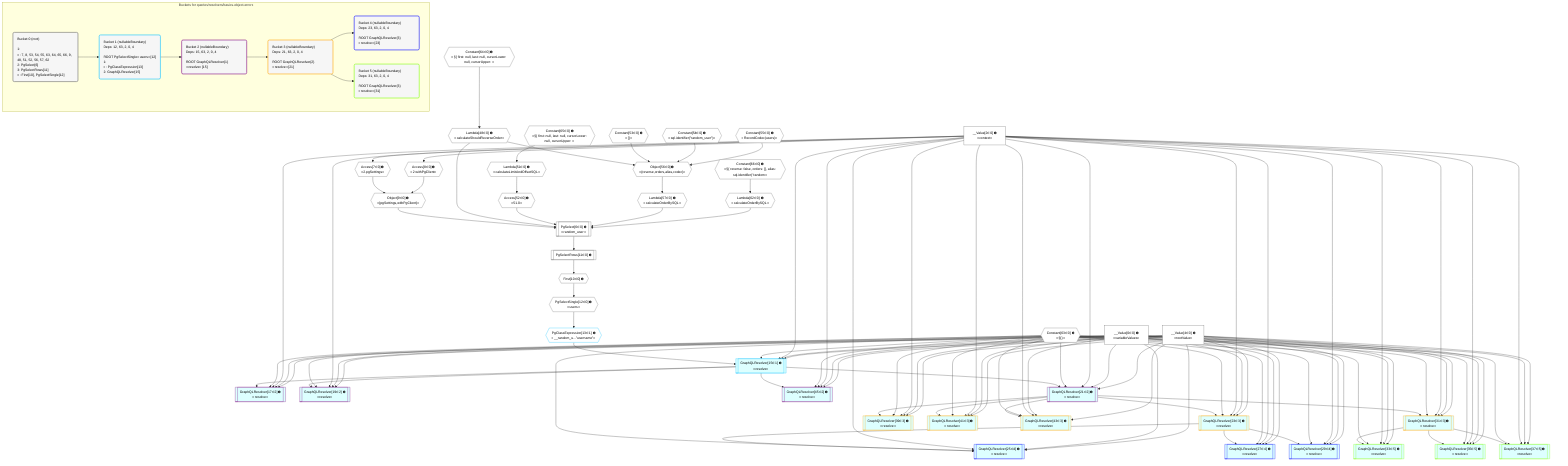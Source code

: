 %%{init: {'themeVariables': { 'fontSize': '12px'}}}%%
graph TD
    classDef path fill:#eee,stroke:#000,color:#000
    classDef plan fill:#fff,stroke-width:1px,color:#000
    classDef itemplan fill:#fff,stroke-width:2px,color:#000
    classDef unbatchedplan fill:#dff,stroke-width:1px,color:#000
    classDef sideeffectplan fill:#fcc,stroke-width:2px,color:#000
    classDef bucket fill:#f6f6f6,color:#000,stroke-width:2px,text-align:left


    %% plan dependencies
    PgSelect6[["PgSelect[6∈0] ➊<br />ᐸrandom_userᐳ"]]:::plan
    Object9{{"Object[9∈0] ➊<br />ᐸ{pgSettings,withPgClient}ᐳ"}}:::plan
    Lambda48{{"Lambda[48∈0] ➊<br />ᐸcalculateShouldReverseOrderᐳ"}}:::plan
    Access52{{"Access[52∈0] ➊<br />ᐸ51.0ᐳ"}}:::plan
    Lambda57{{"Lambda[57∈0] ➊<br />ᐸcalculateOrderBySQLᐳ"}}:::plan
    Lambda62{{"Lambda[62∈0] ➊<br />ᐸcalculateOrderBySQLᐳ"}}:::plan
    Object9 & Lambda48 & Access52 & Lambda57 & Lambda62 --> PgSelect6
    Object56{{"Object[56∈0] ➊<br />ᐸ{reverse,orders,alias,codec}ᐳ"}}:::plan
    Constant53{{"Constant[53∈0] ➊<br />ᐸ[]ᐳ"}}:::plan
    Constant54{{"Constant[54∈0] ➊<br />ᐸsql.identifier(”random_user”)ᐳ"}}:::plan
    Constant55{{"Constant[55∈0] ➊<br />ᐸRecordCodec(users)ᐳ"}}:::plan
    Lambda48 & Constant53 & Constant54 & Constant55 --> Object56
    Access7{{"Access[7∈0] ➊<br />ᐸ2.pgSettingsᐳ"}}:::plan
    Access8{{"Access[8∈0] ➊<br />ᐸ2.withPgClientᐳ"}}:::plan
    Access7 & Access8 --> Object9
    __Value2["__Value[2∈0] ➊<br />ᐸcontextᐳ"]:::plan
    __Value2 --> Access7
    __Value2 --> Access8
    First10{{"First[10∈0] ➊"}}:::plan
    PgSelectRows11[["PgSelectRows[11∈0] ➊"]]:::plan
    PgSelectRows11 --> First10
    PgSelect6 --> PgSelectRows11
    PgSelectSingle12{{"PgSelectSingle[12∈0] ➊<br />ᐸusersᐳ"}}:::plan
    First10 --> PgSelectSingle12
    Constant64{{"Constant[64∈0] ➊<br />ᐸ§{ first: null, last: null, cursorLower: null, cursorUpper: ᐳ"}}:::plan
    Constant64 --> Lambda48
    Lambda51{{"Lambda[51∈0] ➊<br />ᐸcalculateLimitAndOffsetSQLᐳ"}}:::plan
    Constant65{{"Constant[65∈0] ➊<br />ᐸ§{ first: null, last: null, cursorLower: null, cursorUpper: ᐳ"}}:::plan
    Constant65 --> Lambda51
    Lambda51 --> Access52
    Object56 --> Lambda57
    Constant66{{"Constant[66∈0] ➊<br />ᐸ§{ reverse: false, orders: [], alias: sql.identifier(”randomᐳ"}}:::plan
    Constant66 --> Lambda62
    __Value0["__Value[0∈0] ➊<br />ᐸvariableValuesᐳ"]:::plan
    __Value4["__Value[4∈0] ➊<br />ᐸrootValueᐳ"]:::plan
    Constant63{{"Constant[63∈0] ➊<br />ᐸ§{}ᐳ"}}:::plan
    GraphQLResolver15[["GraphQLResolver[15∈1] ➊<br />ᐸresolveᐳ"]]:::unbatchedplan
    PgClassExpression13{{"PgClassExpression[13∈1] ➊<br />ᐸ__random_u...”username”ᐳ"}}:::plan
    PgClassExpression13 & Constant63 & __Value2 & __Value0 & __Value4 --> GraphQLResolver15
    PgSelectSingle12 --> PgClassExpression13
    GraphQLResolver17[["GraphQLResolver[17∈2] ➊<br />ᐸresolveᐳ"]]:::unbatchedplan
    GraphQLResolver15 & Constant63 & __Value2 & __Value0 & __Value4 --> GraphQLResolver17
    GraphQLResolver19[["GraphQLResolver[19∈2] ➊<br />ᐸresolveᐳ"]]:::unbatchedplan
    GraphQLResolver15 & Constant63 & __Value2 & __Value0 & __Value4 --> GraphQLResolver19
    GraphQLResolver21[["GraphQLResolver[21∈2] ➊<br />ᐸresolveᐳ"]]:::unbatchedplan
    GraphQLResolver15 & Constant63 & __Value2 & __Value0 & __Value4 --> GraphQLResolver21
    GraphQLResolver45[["GraphQLResolver[45∈2] ➊<br />ᐸresolveᐳ"]]:::unbatchedplan
    GraphQLResolver15 & Constant63 & __Value2 & __Value0 & __Value4 --> GraphQLResolver45
    GraphQLResolver23[["GraphQLResolver[23∈3] ➊<br />ᐸresolveᐳ"]]:::unbatchedplan
    GraphQLResolver21 & Constant63 & __Value2 & __Value0 & __Value4 --> GraphQLResolver23
    GraphQLResolver31[["GraphQLResolver[31∈3] ➊<br />ᐸresolveᐳ"]]:::unbatchedplan
    GraphQLResolver21 & Constant63 & __Value2 & __Value0 & __Value4 --> GraphQLResolver31
    GraphQLResolver39[["GraphQLResolver[39∈3] ➊<br />ᐸresolveᐳ"]]:::unbatchedplan
    GraphQLResolver21 & Constant63 & __Value2 & __Value0 & __Value4 --> GraphQLResolver39
    GraphQLResolver41[["GraphQLResolver[41∈3] ➊<br />ᐸresolveᐳ"]]:::unbatchedplan
    GraphQLResolver21 & Constant63 & __Value2 & __Value0 & __Value4 --> GraphQLResolver41
    GraphQLResolver43[["GraphQLResolver[43∈3] ➊<br />ᐸresolveᐳ"]]:::unbatchedplan
    GraphQLResolver21 & Constant63 & __Value2 & __Value0 & __Value4 --> GraphQLResolver43
    GraphQLResolver25[["GraphQLResolver[25∈4] ➊<br />ᐸresolveᐳ"]]:::unbatchedplan
    GraphQLResolver23 & Constant63 & __Value2 & __Value0 & __Value4 --> GraphQLResolver25
    GraphQLResolver27[["GraphQLResolver[27∈4] ➊<br />ᐸresolveᐳ"]]:::unbatchedplan
    GraphQLResolver23 & Constant63 & __Value2 & __Value0 & __Value4 --> GraphQLResolver27
    GraphQLResolver29[["GraphQLResolver[29∈4] ➊<br />ᐸresolveᐳ"]]:::unbatchedplan
    GraphQLResolver23 & Constant63 & __Value2 & __Value0 & __Value4 --> GraphQLResolver29
    GraphQLResolver33[["GraphQLResolver[33∈5] ➊<br />ᐸresolveᐳ"]]:::unbatchedplan
    GraphQLResolver31 & Constant63 & __Value2 & __Value0 & __Value4 --> GraphQLResolver33
    GraphQLResolver35[["GraphQLResolver[35∈5] ➊<br />ᐸresolveᐳ"]]:::unbatchedplan
    GraphQLResolver31 & Constant63 & __Value2 & __Value0 & __Value4 --> GraphQLResolver35
    GraphQLResolver37[["GraphQLResolver[37∈5] ➊<br />ᐸresolveᐳ"]]:::unbatchedplan
    GraphQLResolver31 & Constant63 & __Value2 & __Value0 & __Value4 --> GraphQLResolver37

    %% define steps

    subgraph "Buckets for queries/resolvers/basics-object-errors"
    Bucket0("Bucket 0 (root)<br /><br />1: <br />ᐳ: 7, 8, 53, 54, 55, 63, 64, 65, 66, 9, 48, 51, 52, 56, 57, 62<br />2: PgSelect[6]<br />3: PgSelectRows[11]<br />ᐳ: First[10], PgSelectSingle[12]"):::bucket
    classDef bucket0 stroke:#696969
    class Bucket0,__Value0,__Value2,__Value4,PgSelect6,Access7,Access8,Object9,First10,PgSelectRows11,PgSelectSingle12,Lambda48,Lambda51,Access52,Constant53,Constant54,Constant55,Object56,Lambda57,Lambda62,Constant63,Constant64,Constant65,Constant66 bucket0
    Bucket1("Bucket 1 (nullableBoundary)<br />Deps: 12, 63, 2, 0, 4<br /><br />ROOT PgSelectSingleᐸusersᐳ[12]<br />1: <br />ᐳ: PgClassExpression[13]<br />2: GraphQLResolver[15]"):::bucket
    classDef bucket1 stroke:#00bfff
    class Bucket1,PgClassExpression13,GraphQLResolver15 bucket1
    Bucket2("Bucket 2 (nullableBoundary)<br />Deps: 15, 63, 2, 0, 4<br /><br />ROOT GraphQLResolver{1}ᐸresolveᐳ[15]"):::bucket
    classDef bucket2 stroke:#7f007f
    class Bucket2,GraphQLResolver17,GraphQLResolver19,GraphQLResolver21,GraphQLResolver45 bucket2
    Bucket3("Bucket 3 (nullableBoundary)<br />Deps: 21, 63, 2, 0, 4<br /><br />ROOT GraphQLResolver{2}ᐸresolveᐳ[21]"):::bucket
    classDef bucket3 stroke:#ffa500
    class Bucket3,GraphQLResolver23,GraphQLResolver31,GraphQLResolver39,GraphQLResolver41,GraphQLResolver43 bucket3
    Bucket4("Bucket 4 (nullableBoundary)<br />Deps: 23, 63, 2, 0, 4<br /><br />ROOT GraphQLResolver{3}ᐸresolveᐳ[23]"):::bucket
    classDef bucket4 stroke:#0000ff
    class Bucket4,GraphQLResolver25,GraphQLResolver27,GraphQLResolver29 bucket4
    Bucket5("Bucket 5 (nullableBoundary)<br />Deps: 31, 63, 2, 0, 4<br /><br />ROOT GraphQLResolver{3}ᐸresolveᐳ[31]"):::bucket
    classDef bucket5 stroke:#7fff00
    class Bucket5,GraphQLResolver33,GraphQLResolver35,GraphQLResolver37 bucket5
    Bucket0 --> Bucket1
    Bucket1 --> Bucket2
    Bucket2 --> Bucket3
    Bucket3 --> Bucket4 & Bucket5
    end